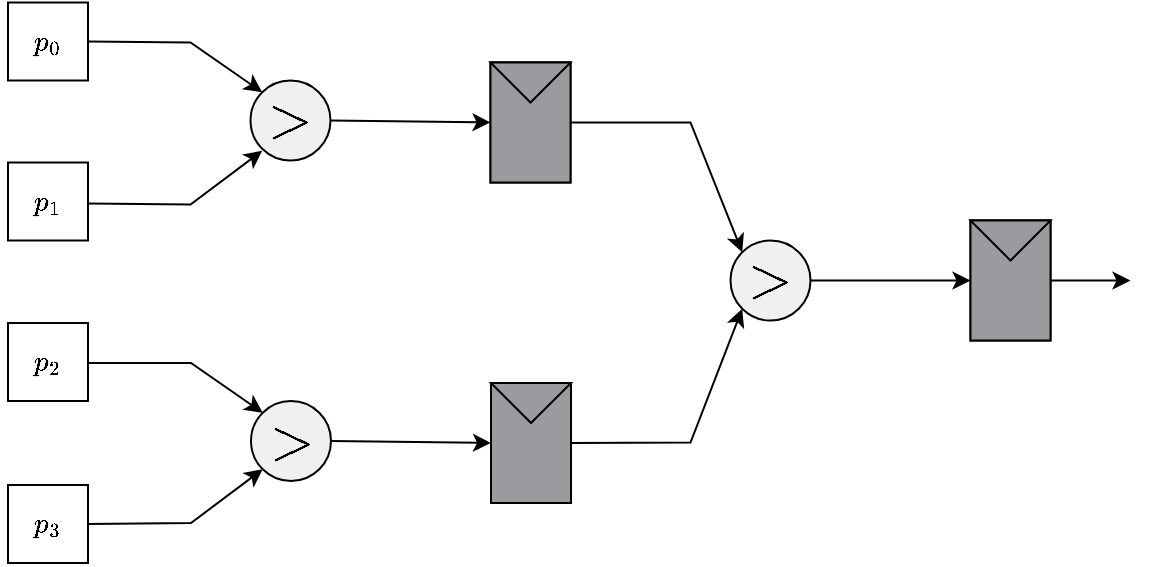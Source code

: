 <mxfile version="24.8.4">
  <diagram name="Page-1" id="dhVD2PQtjdIKErrPHH7W">
    <mxGraphModel dx="2035" dy="374" grid="1" gridSize="10" guides="1" tooltips="1" connect="1" arrows="1" fold="1" page="1" pageScale="1" pageWidth="200" pageHeight="160" math="1" shadow="0">
      <root>
        <mxCell id="0" />
        <mxCell id="1" parent="0" />
        <mxCell id="_JaqBbKDhkF4LJ-Z1eiI-21" value="&lt;font style=&quot;font-size: 24px;&quot;&gt;$$&amp;gt;$$&lt;/font&gt;" style="ellipse;whiteSpace=wrap;html=1;aspect=fixed;fillColor=#F0F0F0;" vertex="1" parent="1">
          <mxGeometry x="-868.75" y="220.25" width="40" height="40" as="geometry" />
        </mxCell>
        <mxCell id="_JaqBbKDhkF4LJ-Z1eiI-27" value="" style="endArrow=classic;html=1;rounded=0;entryX=0;entryY=0;entryDx=0;entryDy=0;exitX=1;exitY=0.5;exitDx=0;exitDy=0;" edge="1" parent="1" source="_JaqBbKDhkF4LJ-Z1eiI-62" target="_JaqBbKDhkF4LJ-Z1eiI-21">
          <mxGeometry width="50" height="50" relative="1" as="geometry">
            <mxPoint x="-948.75" y="201.25" as="sourcePoint" />
            <mxPoint x="-868.75" y="201.25" as="targetPoint" />
            <Array as="points">
              <mxPoint x="-898.75" y="201.25" />
            </Array>
          </mxGeometry>
        </mxCell>
        <mxCell id="_JaqBbKDhkF4LJ-Z1eiI-28" value="" style="endArrow=classic;html=1;rounded=0;entryX=0;entryY=1;entryDx=0;entryDy=0;exitX=1;exitY=0.5;exitDx=0;exitDy=0;" edge="1" parent="1">
          <mxGeometry width="50" height="50" relative="1" as="geometry">
            <mxPoint x="-950" y="281.75" as="sourcePoint" />
            <mxPoint x="-862.892" y="255.392" as="targetPoint" />
            <Array as="points">
              <mxPoint x="-898.75" y="282.25" />
            </Array>
          </mxGeometry>
        </mxCell>
        <mxCell id="_JaqBbKDhkF4LJ-Z1eiI-29" value="" style="endArrow=classic;html=1;rounded=0;entryX=0;entryY=0.5;entryDx=0;entryDy=0;exitX=1;exitY=0.5;exitDx=0;exitDy=0;" edge="1" parent="1" source="_JaqBbKDhkF4LJ-Z1eiI-21" target="_JaqBbKDhkF4LJ-Z1eiI-11">
          <mxGeometry width="50" height="50" relative="1" as="geometry">
            <mxPoint x="-858.75" y="321.25" as="sourcePoint" />
            <mxPoint x="-808.75" y="271.25" as="targetPoint" />
          </mxGeometry>
        </mxCell>
        <mxCell id="_JaqBbKDhkF4LJ-Z1eiI-42" value="" style="group;strokeWidth=1;fillColor=#9A9B9E;strokeColor=default;container=0;" vertex="1" connectable="0" parent="1">
          <mxGeometry x="-748.5" y="371.5" width="40" height="60" as="geometry" />
        </mxCell>
        <mxCell id="_JaqBbKDhkF4LJ-Z1eiI-43" value="&lt;font style=&quot;font-size: 24px;&quot;&gt;$$&amp;gt;$$&lt;/font&gt;" style="ellipse;whiteSpace=wrap;html=1;aspect=fixed;fillColor=#F0F0F0;" vertex="1" parent="1">
          <mxGeometry x="-868.5" y="380.5" width="40" height="40" as="geometry" />
        </mxCell>
        <mxCell id="_JaqBbKDhkF4LJ-Z1eiI-44" value="" style="endArrow=classic;html=1;rounded=0;entryX=0;entryY=0;entryDx=0;entryDy=0;exitX=1;exitY=0.513;exitDx=0;exitDy=0;exitPerimeter=0;" edge="1" parent="1" source="_JaqBbKDhkF4LJ-Z1eiI-65" target="_JaqBbKDhkF4LJ-Z1eiI-43">
          <mxGeometry width="50" height="50" relative="1" as="geometry">
            <mxPoint x="-948.5" y="361.5" as="sourcePoint" />
            <mxPoint x="-868.5" y="361.5" as="targetPoint" />
            <Array as="points">
              <mxPoint x="-898.5" y="361.5" />
            </Array>
          </mxGeometry>
        </mxCell>
        <mxCell id="_JaqBbKDhkF4LJ-Z1eiI-45" value="" style="endArrow=classic;html=1;rounded=0;entryX=0;entryY=1;entryDx=0;entryDy=0;exitX=1;exitY=0.5;exitDx=0;exitDy=0;exitPerimeter=0;" edge="1" parent="1" source="_JaqBbKDhkF4LJ-Z1eiI-66" target="_JaqBbKDhkF4LJ-Z1eiI-43">
          <mxGeometry width="50" height="50" relative="1" as="geometry">
            <mxPoint x="-947.25" y="441.75" as="sourcePoint" />
            <mxPoint x="-878.5" y="431.5" as="targetPoint" />
            <Array as="points">
              <mxPoint x="-898.5" y="441.5" />
            </Array>
          </mxGeometry>
        </mxCell>
        <mxCell id="_JaqBbKDhkF4LJ-Z1eiI-46" value="" style="endArrow=classic;html=1;rounded=0;entryX=0;entryY=0.5;entryDx=0;entryDy=0;exitX=1;exitY=0.5;exitDx=0;exitDy=0;" edge="1" parent="1" source="_JaqBbKDhkF4LJ-Z1eiI-43" target="_JaqBbKDhkF4LJ-Z1eiI-47">
          <mxGeometry width="50" height="50" relative="1" as="geometry">
            <mxPoint x="-858.5" y="481.5" as="sourcePoint" />
            <mxPoint x="-808.5" y="431.5" as="targetPoint" />
          </mxGeometry>
        </mxCell>
        <mxCell id="_JaqBbKDhkF4LJ-Z1eiI-47" value="" style="rounded=0;whiteSpace=wrap;html=1;fillColor=#9A9B9E;" vertex="1" parent="1">
          <mxGeometry x="-748.5" y="371.5" width="40" height="60" as="geometry" />
        </mxCell>
        <mxCell id="_JaqBbKDhkF4LJ-Z1eiI-48" value="" style="triangle;whiteSpace=wrap;html=1;rotation=90;fillColor=#9A9B9E;" vertex="1" parent="1">
          <mxGeometry x="-738.5" y="361.5" width="20" height="40" as="geometry" />
        </mxCell>
        <mxCell id="_JaqBbKDhkF4LJ-Z1eiI-49" value="&lt;font style=&quot;font-size: 24px;&quot;&gt;$$&amp;gt;$$&lt;/font&gt;" style="ellipse;whiteSpace=wrap;html=1;aspect=fixed;fillColor=#F0F0F0;" vertex="1" parent="1">
          <mxGeometry x="-628.75" y="300.25" width="40" height="40" as="geometry" />
        </mxCell>
        <mxCell id="_JaqBbKDhkF4LJ-Z1eiI-52" value="" style="group" vertex="1" connectable="0" parent="1">
          <mxGeometry x="-748.75" y="211.25" width="40" height="60" as="geometry" />
        </mxCell>
        <mxCell id="_JaqBbKDhkF4LJ-Z1eiI-17" value="" style="group;strokeWidth=1;fillColor=#9A9B9E;strokeColor=default;container=0;" vertex="1" connectable="0" parent="_JaqBbKDhkF4LJ-Z1eiI-52">
          <mxGeometry width="40" height="60" as="geometry" />
        </mxCell>
        <mxCell id="_JaqBbKDhkF4LJ-Z1eiI-11" value="" style="rounded=0;whiteSpace=wrap;html=1;fillColor=#9A9B9E;" vertex="1" parent="_JaqBbKDhkF4LJ-Z1eiI-52">
          <mxGeometry width="40" height="60" as="geometry" />
        </mxCell>
        <mxCell id="_JaqBbKDhkF4LJ-Z1eiI-16" value="" style="triangle;whiteSpace=wrap;html=1;rotation=90;fillColor=#9A9B9E;" vertex="1" parent="_JaqBbKDhkF4LJ-Z1eiI-52">
          <mxGeometry x="10" y="-10" width="20" height="40" as="geometry" />
        </mxCell>
        <mxCell id="_JaqBbKDhkF4LJ-Z1eiI-53" value="" style="group" vertex="1" connectable="0" parent="1">
          <mxGeometry x="-508.75" y="290.25" width="40" height="60" as="geometry" />
        </mxCell>
        <mxCell id="_JaqBbKDhkF4LJ-Z1eiI-54" value="" style="group;strokeWidth=1;fillColor=#9A9B9E;strokeColor=default;container=0;" vertex="1" connectable="0" parent="_JaqBbKDhkF4LJ-Z1eiI-53">
          <mxGeometry width="40" height="60" as="geometry" />
        </mxCell>
        <mxCell id="_JaqBbKDhkF4LJ-Z1eiI-55" value="" style="rounded=0;whiteSpace=wrap;html=1;fillColor=#9A9B9E;" vertex="1" parent="_JaqBbKDhkF4LJ-Z1eiI-53">
          <mxGeometry width="40" height="60" as="geometry" />
        </mxCell>
        <mxCell id="_JaqBbKDhkF4LJ-Z1eiI-56" value="" style="triangle;whiteSpace=wrap;html=1;rotation=90;fillColor=#9A9B9E;" vertex="1" parent="_JaqBbKDhkF4LJ-Z1eiI-53">
          <mxGeometry x="10" y="-10" width="20" height="40" as="geometry" />
        </mxCell>
        <mxCell id="_JaqBbKDhkF4LJ-Z1eiI-57" value="" style="endArrow=classic;html=1;rounded=0;exitX=1;exitY=0.5;exitDx=0;exitDy=0;entryX=0;entryY=0;entryDx=0;entryDy=0;" edge="1" parent="1" source="_JaqBbKDhkF4LJ-Z1eiI-11" target="_JaqBbKDhkF4LJ-Z1eiI-49">
          <mxGeometry width="50" height="50" relative="1" as="geometry">
            <mxPoint x="-688.75" y="261.25" as="sourcePoint" />
            <mxPoint x="-638.75" y="211.25" as="targetPoint" />
            <Array as="points">
              <mxPoint x="-648.75" y="241.25" />
            </Array>
          </mxGeometry>
        </mxCell>
        <mxCell id="_JaqBbKDhkF4LJ-Z1eiI-58" value="" style="endArrow=classic;html=1;rounded=0;exitX=1;exitY=0.5;exitDx=0;exitDy=0;entryX=0;entryY=1;entryDx=0;entryDy=0;" edge="1" parent="1" source="_JaqBbKDhkF4LJ-Z1eiI-47" target="_JaqBbKDhkF4LJ-Z1eiI-49">
          <mxGeometry width="50" height="50" relative="1" as="geometry">
            <mxPoint x="-688.75" y="411.25" as="sourcePoint" />
            <mxPoint x="-638.75" y="361.25" as="targetPoint" />
            <Array as="points">
              <mxPoint x="-648.75" y="401.25" />
            </Array>
          </mxGeometry>
        </mxCell>
        <mxCell id="_JaqBbKDhkF4LJ-Z1eiI-59" value="" style="endArrow=classic;html=1;rounded=0;entryX=0;entryY=0.5;entryDx=0;entryDy=0;exitX=1;exitY=0.5;exitDx=0;exitDy=0;" edge="1" parent="1" source="_JaqBbKDhkF4LJ-Z1eiI-49" target="_JaqBbKDhkF4LJ-Z1eiI-55">
          <mxGeometry width="50" height="50" relative="1" as="geometry">
            <mxPoint x="-578.75" y="361.25" as="sourcePoint" />
            <mxPoint x="-528.75" y="311.25" as="targetPoint" />
          </mxGeometry>
        </mxCell>
        <mxCell id="_JaqBbKDhkF4LJ-Z1eiI-60" value="" style="endArrow=classic;html=1;rounded=0;exitX=1;exitY=0.5;exitDx=0;exitDy=0;" edge="1" parent="1" source="_JaqBbKDhkF4LJ-Z1eiI-55">
          <mxGeometry width="50" height="50" relative="1" as="geometry">
            <mxPoint x="-448.75" y="331.25" as="sourcePoint" />
            <mxPoint x="-428.75" y="320.25" as="targetPoint" />
          </mxGeometry>
        </mxCell>
        <mxCell id="_JaqBbKDhkF4LJ-Z1eiI-62" value="$$p_0$$" style="rounded=0;whiteSpace=wrap;html=1;" vertex="1" parent="1">
          <mxGeometry x="-990" y="181.25" width="40" height="39" as="geometry" />
        </mxCell>
        <mxCell id="_JaqBbKDhkF4LJ-Z1eiI-63" value="$$p_1$$" style="rounded=0;whiteSpace=wrap;html=1;" vertex="1" parent="1">
          <mxGeometry x="-990" y="261.25" width="40" height="39" as="geometry" />
        </mxCell>
        <mxCell id="_JaqBbKDhkF4LJ-Z1eiI-65" value="$$p_2$$" style="rounded=0;whiteSpace=wrap;html=1;" vertex="1" parent="1">
          <mxGeometry x="-990" y="341.5" width="40" height="39" as="geometry" />
        </mxCell>
        <mxCell id="_JaqBbKDhkF4LJ-Z1eiI-66" value="$$p_3$$" style="rounded=0;whiteSpace=wrap;html=1;" vertex="1" parent="1">
          <mxGeometry x="-990" y="422.5" width="40" height="39" as="geometry" />
        </mxCell>
      </root>
    </mxGraphModel>
  </diagram>
</mxfile>
